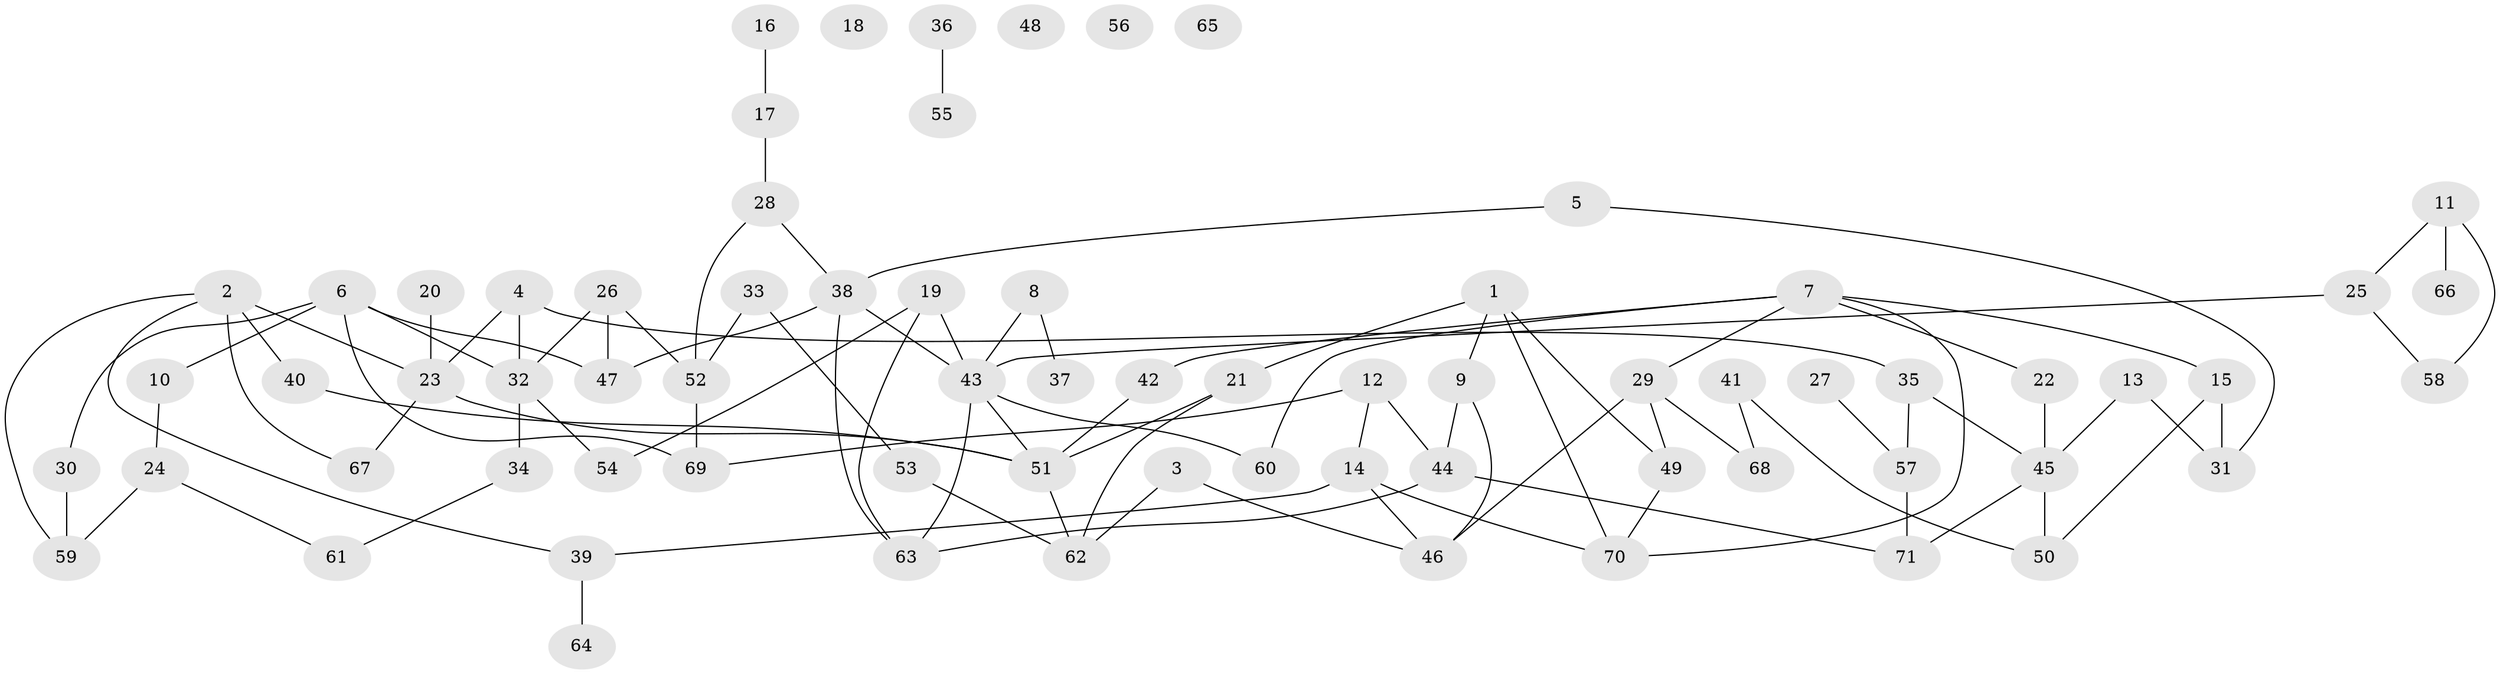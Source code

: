 // coarse degree distribution, {4: 0.06382978723404255, 7: 0.06382978723404255, 6: 0.0425531914893617, 5: 0.1276595744680851, 2: 0.23404255319148937, 3: 0.2553191489361702, 1: 0.10638297872340426, 0: 0.10638297872340426}
// Generated by graph-tools (version 1.1) at 2025/23/03/03/25 07:23:29]
// undirected, 71 vertices, 98 edges
graph export_dot {
graph [start="1"]
  node [color=gray90,style=filled];
  1;
  2;
  3;
  4;
  5;
  6;
  7;
  8;
  9;
  10;
  11;
  12;
  13;
  14;
  15;
  16;
  17;
  18;
  19;
  20;
  21;
  22;
  23;
  24;
  25;
  26;
  27;
  28;
  29;
  30;
  31;
  32;
  33;
  34;
  35;
  36;
  37;
  38;
  39;
  40;
  41;
  42;
  43;
  44;
  45;
  46;
  47;
  48;
  49;
  50;
  51;
  52;
  53;
  54;
  55;
  56;
  57;
  58;
  59;
  60;
  61;
  62;
  63;
  64;
  65;
  66;
  67;
  68;
  69;
  70;
  71;
  1 -- 9;
  1 -- 21;
  1 -- 49;
  1 -- 70;
  2 -- 23;
  2 -- 39;
  2 -- 40;
  2 -- 59;
  2 -- 67;
  3 -- 46;
  3 -- 62;
  4 -- 23;
  4 -- 32;
  4 -- 35;
  5 -- 31;
  5 -- 38;
  6 -- 10;
  6 -- 30;
  6 -- 32;
  6 -- 47;
  6 -- 69;
  7 -- 15;
  7 -- 22;
  7 -- 29;
  7 -- 42;
  7 -- 60;
  7 -- 70;
  8 -- 37;
  8 -- 43;
  9 -- 44;
  9 -- 46;
  10 -- 24;
  11 -- 25;
  11 -- 58;
  11 -- 66;
  12 -- 14;
  12 -- 44;
  12 -- 69;
  13 -- 31;
  13 -- 45;
  14 -- 39;
  14 -- 46;
  14 -- 70;
  15 -- 31;
  15 -- 50;
  16 -- 17;
  17 -- 28;
  19 -- 43;
  19 -- 54;
  19 -- 63;
  20 -- 23;
  21 -- 51;
  21 -- 62;
  22 -- 45;
  23 -- 51;
  23 -- 67;
  24 -- 59;
  24 -- 61;
  25 -- 43;
  25 -- 58;
  26 -- 32;
  26 -- 47;
  26 -- 52;
  27 -- 57;
  28 -- 38;
  28 -- 52;
  29 -- 46;
  29 -- 49;
  29 -- 68;
  30 -- 59;
  32 -- 34;
  32 -- 54;
  33 -- 52;
  33 -- 53;
  34 -- 61;
  35 -- 45;
  35 -- 57;
  36 -- 55;
  38 -- 43;
  38 -- 47;
  38 -- 63;
  39 -- 64;
  40 -- 51;
  41 -- 50;
  41 -- 68;
  42 -- 51;
  43 -- 51;
  43 -- 60;
  43 -- 63;
  44 -- 63;
  44 -- 71;
  45 -- 50;
  45 -- 71;
  49 -- 70;
  51 -- 62;
  52 -- 69;
  53 -- 62;
  57 -- 71;
}

